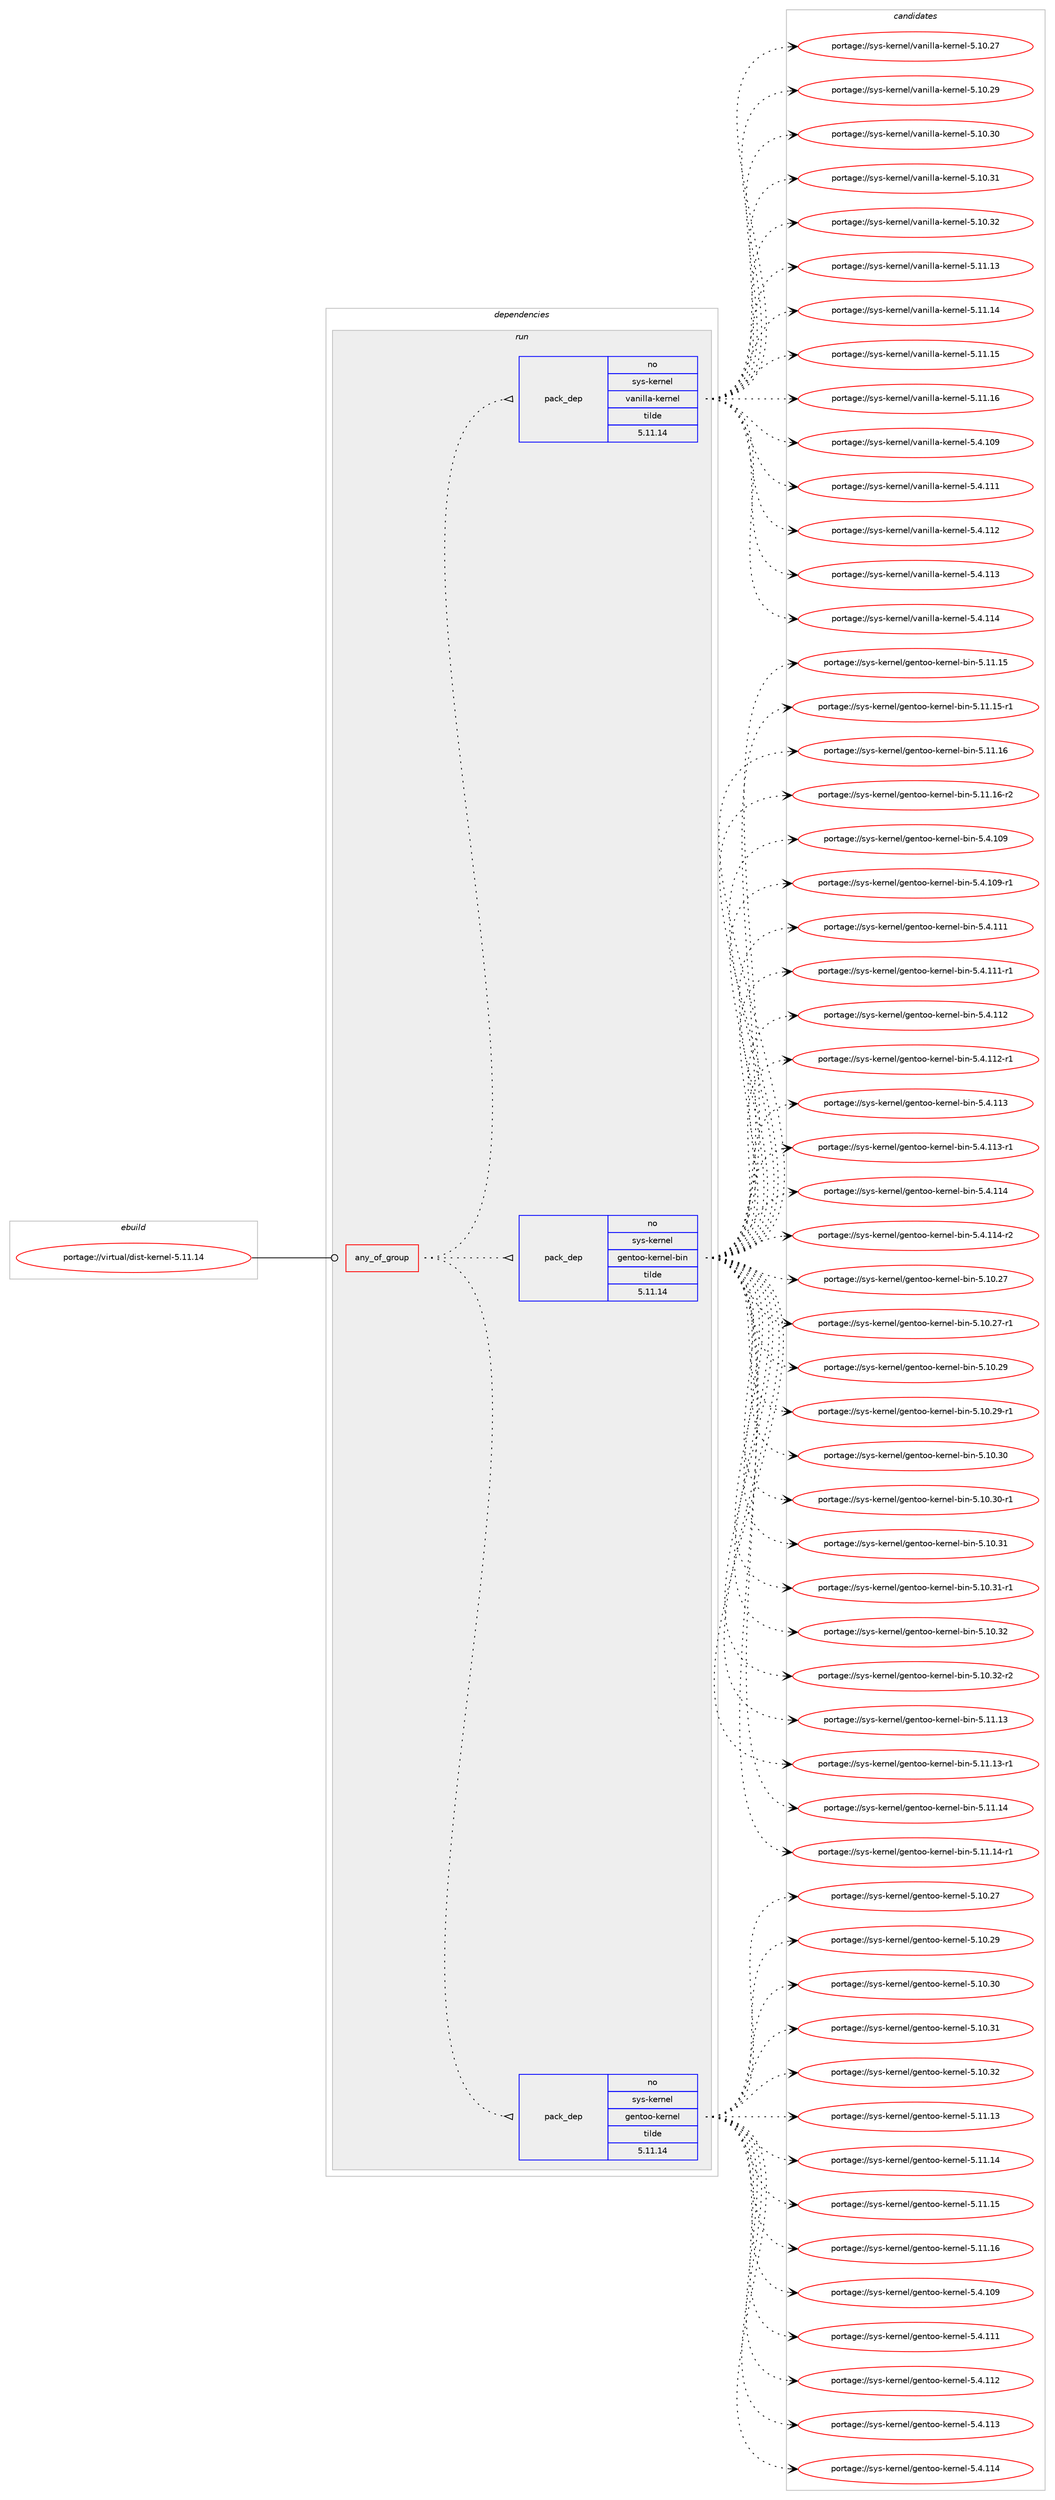 digraph prolog {

# *************
# Graph options
# *************

newrank=true;
concentrate=true;
compound=true;
graph [rankdir=LR,fontname=Helvetica,fontsize=10,ranksep=1.5];#, ranksep=2.5, nodesep=0.2];
edge  [arrowhead=vee];
node  [fontname=Helvetica,fontsize=10];

# **********
# The ebuild
# **********

subgraph cluster_leftcol {
color=gray;
rank=same;
label=<<i>ebuild</i>>;
id [label="portage://virtual/dist-kernel-5.11.14", color=red, width=4, href="../virtual/dist-kernel-5.11.14.svg"];
}

# ****************
# The dependencies
# ****************

subgraph cluster_midcol {
color=gray;
label=<<i>dependencies</i>>;
subgraph cluster_compile {
fillcolor="#eeeeee";
style=filled;
label=<<i>compile</i>>;
}
subgraph cluster_compileandrun {
fillcolor="#eeeeee";
style=filled;
label=<<i>compile and run</i>>;
}
subgraph cluster_run {
fillcolor="#eeeeee";
style=filled;
label=<<i>run</i>>;
subgraph any54 {
dependency2556 [label=<<TABLE BORDER="0" CELLBORDER="1" CELLSPACING="0" CELLPADDING="4"><TR><TD CELLPADDING="10">any_of_group</TD></TR></TABLE>>, shape=none, color=red];subgraph pack1484 {
dependency2557 [label=<<TABLE BORDER="0" CELLBORDER="1" CELLSPACING="0" CELLPADDING="4" WIDTH="220"><TR><TD ROWSPAN="6" CELLPADDING="30">pack_dep</TD></TR><TR><TD WIDTH="110">no</TD></TR><TR><TD>sys-kernel</TD></TR><TR><TD>gentoo-kernel</TD></TR><TR><TD>tilde</TD></TR><TR><TD>5.11.14</TD></TR></TABLE>>, shape=none, color=blue];
}
dependency2556:e -> dependency2557:w [weight=20,style="dotted",arrowhead="oinv"];
subgraph pack1485 {
dependency2558 [label=<<TABLE BORDER="0" CELLBORDER="1" CELLSPACING="0" CELLPADDING="4" WIDTH="220"><TR><TD ROWSPAN="6" CELLPADDING="30">pack_dep</TD></TR><TR><TD WIDTH="110">no</TD></TR><TR><TD>sys-kernel</TD></TR><TR><TD>gentoo-kernel-bin</TD></TR><TR><TD>tilde</TD></TR><TR><TD>5.11.14</TD></TR></TABLE>>, shape=none, color=blue];
}
dependency2556:e -> dependency2558:w [weight=20,style="dotted",arrowhead="oinv"];
subgraph pack1486 {
dependency2559 [label=<<TABLE BORDER="0" CELLBORDER="1" CELLSPACING="0" CELLPADDING="4" WIDTH="220"><TR><TD ROWSPAN="6" CELLPADDING="30">pack_dep</TD></TR><TR><TD WIDTH="110">no</TD></TR><TR><TD>sys-kernel</TD></TR><TR><TD>vanilla-kernel</TD></TR><TR><TD>tilde</TD></TR><TR><TD>5.11.14</TD></TR></TABLE>>, shape=none, color=blue];
}
dependency2556:e -> dependency2559:w [weight=20,style="dotted",arrowhead="oinv"];
}
id:e -> dependency2556:w [weight=20,style="solid",arrowhead="odot"];
}
}

# **************
# The candidates
# **************

subgraph cluster_choices {
rank=same;
color=gray;
label=<<i>candidates</i>>;

subgraph choice1484 {
color=black;
nodesep=1;
choice1151211154510710111411010110847103101110116111111451071011141101011084553464948465055 [label="portage://sys-kernel/gentoo-kernel-5.10.27", color=red, width=4,href="../sys-kernel/gentoo-kernel-5.10.27.svg"];
choice1151211154510710111411010110847103101110116111111451071011141101011084553464948465057 [label="portage://sys-kernel/gentoo-kernel-5.10.29", color=red, width=4,href="../sys-kernel/gentoo-kernel-5.10.29.svg"];
choice1151211154510710111411010110847103101110116111111451071011141101011084553464948465148 [label="portage://sys-kernel/gentoo-kernel-5.10.30", color=red, width=4,href="../sys-kernel/gentoo-kernel-5.10.30.svg"];
choice1151211154510710111411010110847103101110116111111451071011141101011084553464948465149 [label="portage://sys-kernel/gentoo-kernel-5.10.31", color=red, width=4,href="../sys-kernel/gentoo-kernel-5.10.31.svg"];
choice1151211154510710111411010110847103101110116111111451071011141101011084553464948465150 [label="portage://sys-kernel/gentoo-kernel-5.10.32", color=red, width=4,href="../sys-kernel/gentoo-kernel-5.10.32.svg"];
choice1151211154510710111411010110847103101110116111111451071011141101011084553464949464951 [label="portage://sys-kernel/gentoo-kernel-5.11.13", color=red, width=4,href="../sys-kernel/gentoo-kernel-5.11.13.svg"];
choice1151211154510710111411010110847103101110116111111451071011141101011084553464949464952 [label="portage://sys-kernel/gentoo-kernel-5.11.14", color=red, width=4,href="../sys-kernel/gentoo-kernel-5.11.14.svg"];
choice1151211154510710111411010110847103101110116111111451071011141101011084553464949464953 [label="portage://sys-kernel/gentoo-kernel-5.11.15", color=red, width=4,href="../sys-kernel/gentoo-kernel-5.11.15.svg"];
choice1151211154510710111411010110847103101110116111111451071011141101011084553464949464954 [label="portage://sys-kernel/gentoo-kernel-5.11.16", color=red, width=4,href="../sys-kernel/gentoo-kernel-5.11.16.svg"];
choice1151211154510710111411010110847103101110116111111451071011141101011084553465246494857 [label="portage://sys-kernel/gentoo-kernel-5.4.109", color=red, width=4,href="../sys-kernel/gentoo-kernel-5.4.109.svg"];
choice1151211154510710111411010110847103101110116111111451071011141101011084553465246494949 [label="portage://sys-kernel/gentoo-kernel-5.4.111", color=red, width=4,href="../sys-kernel/gentoo-kernel-5.4.111.svg"];
choice1151211154510710111411010110847103101110116111111451071011141101011084553465246494950 [label="portage://sys-kernel/gentoo-kernel-5.4.112", color=red, width=4,href="../sys-kernel/gentoo-kernel-5.4.112.svg"];
choice1151211154510710111411010110847103101110116111111451071011141101011084553465246494951 [label="portage://sys-kernel/gentoo-kernel-5.4.113", color=red, width=4,href="../sys-kernel/gentoo-kernel-5.4.113.svg"];
choice1151211154510710111411010110847103101110116111111451071011141101011084553465246494952 [label="portage://sys-kernel/gentoo-kernel-5.4.114", color=red, width=4,href="../sys-kernel/gentoo-kernel-5.4.114.svg"];
dependency2557:e -> choice1151211154510710111411010110847103101110116111111451071011141101011084553464948465055:w [style=dotted,weight="100"];
dependency2557:e -> choice1151211154510710111411010110847103101110116111111451071011141101011084553464948465057:w [style=dotted,weight="100"];
dependency2557:e -> choice1151211154510710111411010110847103101110116111111451071011141101011084553464948465148:w [style=dotted,weight="100"];
dependency2557:e -> choice1151211154510710111411010110847103101110116111111451071011141101011084553464948465149:w [style=dotted,weight="100"];
dependency2557:e -> choice1151211154510710111411010110847103101110116111111451071011141101011084553464948465150:w [style=dotted,weight="100"];
dependency2557:e -> choice1151211154510710111411010110847103101110116111111451071011141101011084553464949464951:w [style=dotted,weight="100"];
dependency2557:e -> choice1151211154510710111411010110847103101110116111111451071011141101011084553464949464952:w [style=dotted,weight="100"];
dependency2557:e -> choice1151211154510710111411010110847103101110116111111451071011141101011084553464949464953:w [style=dotted,weight="100"];
dependency2557:e -> choice1151211154510710111411010110847103101110116111111451071011141101011084553464949464954:w [style=dotted,weight="100"];
dependency2557:e -> choice1151211154510710111411010110847103101110116111111451071011141101011084553465246494857:w [style=dotted,weight="100"];
dependency2557:e -> choice1151211154510710111411010110847103101110116111111451071011141101011084553465246494949:w [style=dotted,weight="100"];
dependency2557:e -> choice1151211154510710111411010110847103101110116111111451071011141101011084553465246494950:w [style=dotted,weight="100"];
dependency2557:e -> choice1151211154510710111411010110847103101110116111111451071011141101011084553465246494951:w [style=dotted,weight="100"];
dependency2557:e -> choice1151211154510710111411010110847103101110116111111451071011141101011084553465246494952:w [style=dotted,weight="100"];
}
subgraph choice1485 {
color=black;
nodesep=1;
choice11512111545107101114110101108471031011101161111114510710111411010110845981051104553464948465055 [label="portage://sys-kernel/gentoo-kernel-bin-5.10.27", color=red, width=4,href="../sys-kernel/gentoo-kernel-bin-5.10.27.svg"];
choice115121115451071011141101011084710310111011611111145107101114110101108459810511045534649484650554511449 [label="portage://sys-kernel/gentoo-kernel-bin-5.10.27-r1", color=red, width=4,href="../sys-kernel/gentoo-kernel-bin-5.10.27-r1.svg"];
choice11512111545107101114110101108471031011101161111114510710111411010110845981051104553464948465057 [label="portage://sys-kernel/gentoo-kernel-bin-5.10.29", color=red, width=4,href="../sys-kernel/gentoo-kernel-bin-5.10.29.svg"];
choice115121115451071011141101011084710310111011611111145107101114110101108459810511045534649484650574511449 [label="portage://sys-kernel/gentoo-kernel-bin-5.10.29-r1", color=red, width=4,href="../sys-kernel/gentoo-kernel-bin-5.10.29-r1.svg"];
choice11512111545107101114110101108471031011101161111114510710111411010110845981051104553464948465148 [label="portage://sys-kernel/gentoo-kernel-bin-5.10.30", color=red, width=4,href="../sys-kernel/gentoo-kernel-bin-5.10.30.svg"];
choice115121115451071011141101011084710310111011611111145107101114110101108459810511045534649484651484511449 [label="portage://sys-kernel/gentoo-kernel-bin-5.10.30-r1", color=red, width=4,href="../sys-kernel/gentoo-kernel-bin-5.10.30-r1.svg"];
choice11512111545107101114110101108471031011101161111114510710111411010110845981051104553464948465149 [label="portage://sys-kernel/gentoo-kernel-bin-5.10.31", color=red, width=4,href="../sys-kernel/gentoo-kernel-bin-5.10.31.svg"];
choice115121115451071011141101011084710310111011611111145107101114110101108459810511045534649484651494511449 [label="portage://sys-kernel/gentoo-kernel-bin-5.10.31-r1", color=red, width=4,href="../sys-kernel/gentoo-kernel-bin-5.10.31-r1.svg"];
choice11512111545107101114110101108471031011101161111114510710111411010110845981051104553464948465150 [label="portage://sys-kernel/gentoo-kernel-bin-5.10.32", color=red, width=4,href="../sys-kernel/gentoo-kernel-bin-5.10.32.svg"];
choice115121115451071011141101011084710310111011611111145107101114110101108459810511045534649484651504511450 [label="portage://sys-kernel/gentoo-kernel-bin-5.10.32-r2", color=red, width=4,href="../sys-kernel/gentoo-kernel-bin-5.10.32-r2.svg"];
choice11512111545107101114110101108471031011101161111114510710111411010110845981051104553464949464951 [label="portage://sys-kernel/gentoo-kernel-bin-5.11.13", color=red, width=4,href="../sys-kernel/gentoo-kernel-bin-5.11.13.svg"];
choice115121115451071011141101011084710310111011611111145107101114110101108459810511045534649494649514511449 [label="portage://sys-kernel/gentoo-kernel-bin-5.11.13-r1", color=red, width=4,href="../sys-kernel/gentoo-kernel-bin-5.11.13-r1.svg"];
choice11512111545107101114110101108471031011101161111114510710111411010110845981051104553464949464952 [label="portage://sys-kernel/gentoo-kernel-bin-5.11.14", color=red, width=4,href="../sys-kernel/gentoo-kernel-bin-5.11.14.svg"];
choice115121115451071011141101011084710310111011611111145107101114110101108459810511045534649494649524511449 [label="portage://sys-kernel/gentoo-kernel-bin-5.11.14-r1", color=red, width=4,href="../sys-kernel/gentoo-kernel-bin-5.11.14-r1.svg"];
choice11512111545107101114110101108471031011101161111114510710111411010110845981051104553464949464953 [label="portage://sys-kernel/gentoo-kernel-bin-5.11.15", color=red, width=4,href="../sys-kernel/gentoo-kernel-bin-5.11.15.svg"];
choice115121115451071011141101011084710310111011611111145107101114110101108459810511045534649494649534511449 [label="portage://sys-kernel/gentoo-kernel-bin-5.11.15-r1", color=red, width=4,href="../sys-kernel/gentoo-kernel-bin-5.11.15-r1.svg"];
choice11512111545107101114110101108471031011101161111114510710111411010110845981051104553464949464954 [label="portage://sys-kernel/gentoo-kernel-bin-5.11.16", color=red, width=4,href="../sys-kernel/gentoo-kernel-bin-5.11.16.svg"];
choice115121115451071011141101011084710310111011611111145107101114110101108459810511045534649494649544511450 [label="portage://sys-kernel/gentoo-kernel-bin-5.11.16-r2", color=red, width=4,href="../sys-kernel/gentoo-kernel-bin-5.11.16-r2.svg"];
choice11512111545107101114110101108471031011101161111114510710111411010110845981051104553465246494857 [label="portage://sys-kernel/gentoo-kernel-bin-5.4.109", color=red, width=4,href="../sys-kernel/gentoo-kernel-bin-5.4.109.svg"];
choice115121115451071011141101011084710310111011611111145107101114110101108459810511045534652464948574511449 [label="portage://sys-kernel/gentoo-kernel-bin-5.4.109-r1", color=red, width=4,href="../sys-kernel/gentoo-kernel-bin-5.4.109-r1.svg"];
choice11512111545107101114110101108471031011101161111114510710111411010110845981051104553465246494949 [label="portage://sys-kernel/gentoo-kernel-bin-5.4.111", color=red, width=4,href="../sys-kernel/gentoo-kernel-bin-5.4.111.svg"];
choice115121115451071011141101011084710310111011611111145107101114110101108459810511045534652464949494511449 [label="portage://sys-kernel/gentoo-kernel-bin-5.4.111-r1", color=red, width=4,href="../sys-kernel/gentoo-kernel-bin-5.4.111-r1.svg"];
choice11512111545107101114110101108471031011101161111114510710111411010110845981051104553465246494950 [label="portage://sys-kernel/gentoo-kernel-bin-5.4.112", color=red, width=4,href="../sys-kernel/gentoo-kernel-bin-5.4.112.svg"];
choice115121115451071011141101011084710310111011611111145107101114110101108459810511045534652464949504511449 [label="portage://sys-kernel/gentoo-kernel-bin-5.4.112-r1", color=red, width=4,href="../sys-kernel/gentoo-kernel-bin-5.4.112-r1.svg"];
choice11512111545107101114110101108471031011101161111114510710111411010110845981051104553465246494951 [label="portage://sys-kernel/gentoo-kernel-bin-5.4.113", color=red, width=4,href="../sys-kernel/gentoo-kernel-bin-5.4.113.svg"];
choice115121115451071011141101011084710310111011611111145107101114110101108459810511045534652464949514511449 [label="portage://sys-kernel/gentoo-kernel-bin-5.4.113-r1", color=red, width=4,href="../sys-kernel/gentoo-kernel-bin-5.4.113-r1.svg"];
choice11512111545107101114110101108471031011101161111114510710111411010110845981051104553465246494952 [label="portage://sys-kernel/gentoo-kernel-bin-5.4.114", color=red, width=4,href="../sys-kernel/gentoo-kernel-bin-5.4.114.svg"];
choice115121115451071011141101011084710310111011611111145107101114110101108459810511045534652464949524511450 [label="portage://sys-kernel/gentoo-kernel-bin-5.4.114-r2", color=red, width=4,href="../sys-kernel/gentoo-kernel-bin-5.4.114-r2.svg"];
dependency2558:e -> choice11512111545107101114110101108471031011101161111114510710111411010110845981051104553464948465055:w [style=dotted,weight="100"];
dependency2558:e -> choice115121115451071011141101011084710310111011611111145107101114110101108459810511045534649484650554511449:w [style=dotted,weight="100"];
dependency2558:e -> choice11512111545107101114110101108471031011101161111114510710111411010110845981051104553464948465057:w [style=dotted,weight="100"];
dependency2558:e -> choice115121115451071011141101011084710310111011611111145107101114110101108459810511045534649484650574511449:w [style=dotted,weight="100"];
dependency2558:e -> choice11512111545107101114110101108471031011101161111114510710111411010110845981051104553464948465148:w [style=dotted,weight="100"];
dependency2558:e -> choice115121115451071011141101011084710310111011611111145107101114110101108459810511045534649484651484511449:w [style=dotted,weight="100"];
dependency2558:e -> choice11512111545107101114110101108471031011101161111114510710111411010110845981051104553464948465149:w [style=dotted,weight="100"];
dependency2558:e -> choice115121115451071011141101011084710310111011611111145107101114110101108459810511045534649484651494511449:w [style=dotted,weight="100"];
dependency2558:e -> choice11512111545107101114110101108471031011101161111114510710111411010110845981051104553464948465150:w [style=dotted,weight="100"];
dependency2558:e -> choice115121115451071011141101011084710310111011611111145107101114110101108459810511045534649484651504511450:w [style=dotted,weight="100"];
dependency2558:e -> choice11512111545107101114110101108471031011101161111114510710111411010110845981051104553464949464951:w [style=dotted,weight="100"];
dependency2558:e -> choice115121115451071011141101011084710310111011611111145107101114110101108459810511045534649494649514511449:w [style=dotted,weight="100"];
dependency2558:e -> choice11512111545107101114110101108471031011101161111114510710111411010110845981051104553464949464952:w [style=dotted,weight="100"];
dependency2558:e -> choice115121115451071011141101011084710310111011611111145107101114110101108459810511045534649494649524511449:w [style=dotted,weight="100"];
dependency2558:e -> choice11512111545107101114110101108471031011101161111114510710111411010110845981051104553464949464953:w [style=dotted,weight="100"];
dependency2558:e -> choice115121115451071011141101011084710310111011611111145107101114110101108459810511045534649494649534511449:w [style=dotted,weight="100"];
dependency2558:e -> choice11512111545107101114110101108471031011101161111114510710111411010110845981051104553464949464954:w [style=dotted,weight="100"];
dependency2558:e -> choice115121115451071011141101011084710310111011611111145107101114110101108459810511045534649494649544511450:w [style=dotted,weight="100"];
dependency2558:e -> choice11512111545107101114110101108471031011101161111114510710111411010110845981051104553465246494857:w [style=dotted,weight="100"];
dependency2558:e -> choice115121115451071011141101011084710310111011611111145107101114110101108459810511045534652464948574511449:w [style=dotted,weight="100"];
dependency2558:e -> choice11512111545107101114110101108471031011101161111114510710111411010110845981051104553465246494949:w [style=dotted,weight="100"];
dependency2558:e -> choice115121115451071011141101011084710310111011611111145107101114110101108459810511045534652464949494511449:w [style=dotted,weight="100"];
dependency2558:e -> choice11512111545107101114110101108471031011101161111114510710111411010110845981051104553465246494950:w [style=dotted,weight="100"];
dependency2558:e -> choice115121115451071011141101011084710310111011611111145107101114110101108459810511045534652464949504511449:w [style=dotted,weight="100"];
dependency2558:e -> choice11512111545107101114110101108471031011101161111114510710111411010110845981051104553465246494951:w [style=dotted,weight="100"];
dependency2558:e -> choice115121115451071011141101011084710310111011611111145107101114110101108459810511045534652464949514511449:w [style=dotted,weight="100"];
dependency2558:e -> choice11512111545107101114110101108471031011101161111114510710111411010110845981051104553465246494952:w [style=dotted,weight="100"];
dependency2558:e -> choice115121115451071011141101011084710310111011611111145107101114110101108459810511045534652464949524511450:w [style=dotted,weight="100"];
}
subgraph choice1486 {
color=black;
nodesep=1;
choice11512111545107101114110101108471189711010510810897451071011141101011084553464948465055 [label="portage://sys-kernel/vanilla-kernel-5.10.27", color=red, width=4,href="../sys-kernel/vanilla-kernel-5.10.27.svg"];
choice11512111545107101114110101108471189711010510810897451071011141101011084553464948465057 [label="portage://sys-kernel/vanilla-kernel-5.10.29", color=red, width=4,href="../sys-kernel/vanilla-kernel-5.10.29.svg"];
choice11512111545107101114110101108471189711010510810897451071011141101011084553464948465148 [label="portage://sys-kernel/vanilla-kernel-5.10.30", color=red, width=4,href="../sys-kernel/vanilla-kernel-5.10.30.svg"];
choice11512111545107101114110101108471189711010510810897451071011141101011084553464948465149 [label="portage://sys-kernel/vanilla-kernel-5.10.31", color=red, width=4,href="../sys-kernel/vanilla-kernel-5.10.31.svg"];
choice11512111545107101114110101108471189711010510810897451071011141101011084553464948465150 [label="portage://sys-kernel/vanilla-kernel-5.10.32", color=red, width=4,href="../sys-kernel/vanilla-kernel-5.10.32.svg"];
choice11512111545107101114110101108471189711010510810897451071011141101011084553464949464951 [label="portage://sys-kernel/vanilla-kernel-5.11.13", color=red, width=4,href="../sys-kernel/vanilla-kernel-5.11.13.svg"];
choice11512111545107101114110101108471189711010510810897451071011141101011084553464949464952 [label="portage://sys-kernel/vanilla-kernel-5.11.14", color=red, width=4,href="../sys-kernel/vanilla-kernel-5.11.14.svg"];
choice11512111545107101114110101108471189711010510810897451071011141101011084553464949464953 [label="portage://sys-kernel/vanilla-kernel-5.11.15", color=red, width=4,href="../sys-kernel/vanilla-kernel-5.11.15.svg"];
choice11512111545107101114110101108471189711010510810897451071011141101011084553464949464954 [label="portage://sys-kernel/vanilla-kernel-5.11.16", color=red, width=4,href="../sys-kernel/vanilla-kernel-5.11.16.svg"];
choice11512111545107101114110101108471189711010510810897451071011141101011084553465246494857 [label="portage://sys-kernel/vanilla-kernel-5.4.109", color=red, width=4,href="../sys-kernel/vanilla-kernel-5.4.109.svg"];
choice11512111545107101114110101108471189711010510810897451071011141101011084553465246494949 [label="portage://sys-kernel/vanilla-kernel-5.4.111", color=red, width=4,href="../sys-kernel/vanilla-kernel-5.4.111.svg"];
choice11512111545107101114110101108471189711010510810897451071011141101011084553465246494950 [label="portage://sys-kernel/vanilla-kernel-5.4.112", color=red, width=4,href="../sys-kernel/vanilla-kernel-5.4.112.svg"];
choice11512111545107101114110101108471189711010510810897451071011141101011084553465246494951 [label="portage://sys-kernel/vanilla-kernel-5.4.113", color=red, width=4,href="../sys-kernel/vanilla-kernel-5.4.113.svg"];
choice11512111545107101114110101108471189711010510810897451071011141101011084553465246494952 [label="portage://sys-kernel/vanilla-kernel-5.4.114", color=red, width=4,href="../sys-kernel/vanilla-kernel-5.4.114.svg"];
dependency2559:e -> choice11512111545107101114110101108471189711010510810897451071011141101011084553464948465055:w [style=dotted,weight="100"];
dependency2559:e -> choice11512111545107101114110101108471189711010510810897451071011141101011084553464948465057:w [style=dotted,weight="100"];
dependency2559:e -> choice11512111545107101114110101108471189711010510810897451071011141101011084553464948465148:w [style=dotted,weight="100"];
dependency2559:e -> choice11512111545107101114110101108471189711010510810897451071011141101011084553464948465149:w [style=dotted,weight="100"];
dependency2559:e -> choice11512111545107101114110101108471189711010510810897451071011141101011084553464948465150:w [style=dotted,weight="100"];
dependency2559:e -> choice11512111545107101114110101108471189711010510810897451071011141101011084553464949464951:w [style=dotted,weight="100"];
dependency2559:e -> choice11512111545107101114110101108471189711010510810897451071011141101011084553464949464952:w [style=dotted,weight="100"];
dependency2559:e -> choice11512111545107101114110101108471189711010510810897451071011141101011084553464949464953:w [style=dotted,weight="100"];
dependency2559:e -> choice11512111545107101114110101108471189711010510810897451071011141101011084553464949464954:w [style=dotted,weight="100"];
dependency2559:e -> choice11512111545107101114110101108471189711010510810897451071011141101011084553465246494857:w [style=dotted,weight="100"];
dependency2559:e -> choice11512111545107101114110101108471189711010510810897451071011141101011084553465246494949:w [style=dotted,weight="100"];
dependency2559:e -> choice11512111545107101114110101108471189711010510810897451071011141101011084553465246494950:w [style=dotted,weight="100"];
dependency2559:e -> choice11512111545107101114110101108471189711010510810897451071011141101011084553465246494951:w [style=dotted,weight="100"];
dependency2559:e -> choice11512111545107101114110101108471189711010510810897451071011141101011084553465246494952:w [style=dotted,weight="100"];
}
}

}
